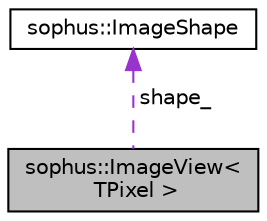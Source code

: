 digraph "sophus::ImageView&lt; TPixel &gt;"
{
 // LATEX_PDF_SIZE
  edge [fontname="Helvetica",fontsize="10",labelfontname="Helvetica",labelfontsize="10"];
  node [fontname="Helvetica",fontsize="10",shape=record];
  Node1 [label="sophus::ImageView\<\l TPixel \>",height=0.2,width=0.4,color="black", fillcolor="grey75", style="filled", fontcolor="black",tooltip="A view of an (immutable) image, which does not own the data."];
  Node2 -> Node1 [dir="back",color="darkorchid3",fontsize="10",style="dashed",label=" shape_" ,fontname="Helvetica"];
  Node2 [label="sophus::ImageShape",height=0.2,width=0.4,color="black", fillcolor="white", style="filled",URL="$classsophus_1_1_image_shape.html",tooltip="Shape of image: width, height and pitch in bytes."];
}
